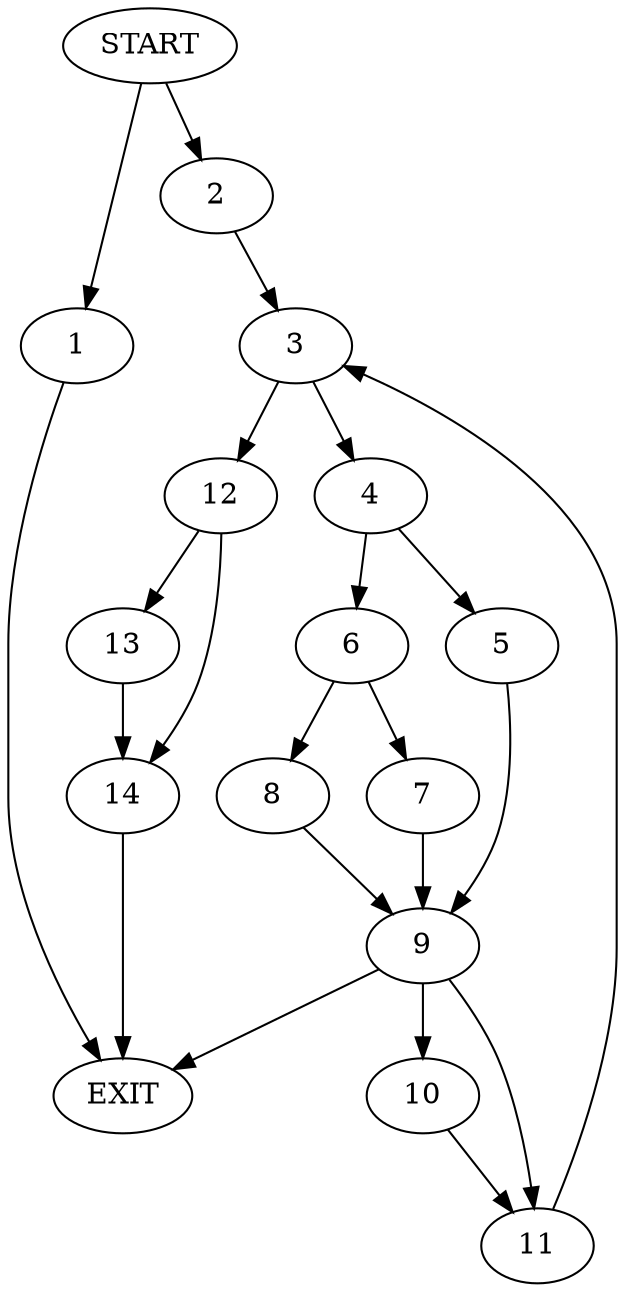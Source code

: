 digraph { 
0 [label="START"];
1;
2;
3;
4;
5;
6;
7;
8;
9;
10;
11;
12;
13;
14;
15[label="EXIT"];
0 -> 1;
0 -> 2;
1 -> 15;
2 -> 3;
3 -> 4;
3 -> 12;
4 -> 5;
4 -> 6;
5 -> 9;
6 -> 7;
6 -> 8;
7 -> 9;
8 -> 9;
9 -> 15;
9 -> 10;
9:s2 -> 11;
10 -> 11;
11 -> 3;
12 -> 13;
12 -> 14;
13 -> 14;
14 -> 15;
}